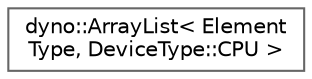 digraph "Graphical Class Hierarchy"
{
 // LATEX_PDF_SIZE
  bgcolor="transparent";
  edge [fontname=Helvetica,fontsize=10,labelfontname=Helvetica,labelfontsize=10];
  node [fontname=Helvetica,fontsize=10,shape=box,height=0.2,width=0.4];
  rankdir="LR";
  Node0 [id="Node000000",label="dyno::ArrayList\< Element\lType, DeviceType::CPU \>",height=0.2,width=0.4,color="grey40", fillcolor="white", style="filled",URL="$classdyno_1_1_array_list_3_01_element_type_00_01_device_type_1_1_c_p_u_01_4.html",tooltip=" "];
}
